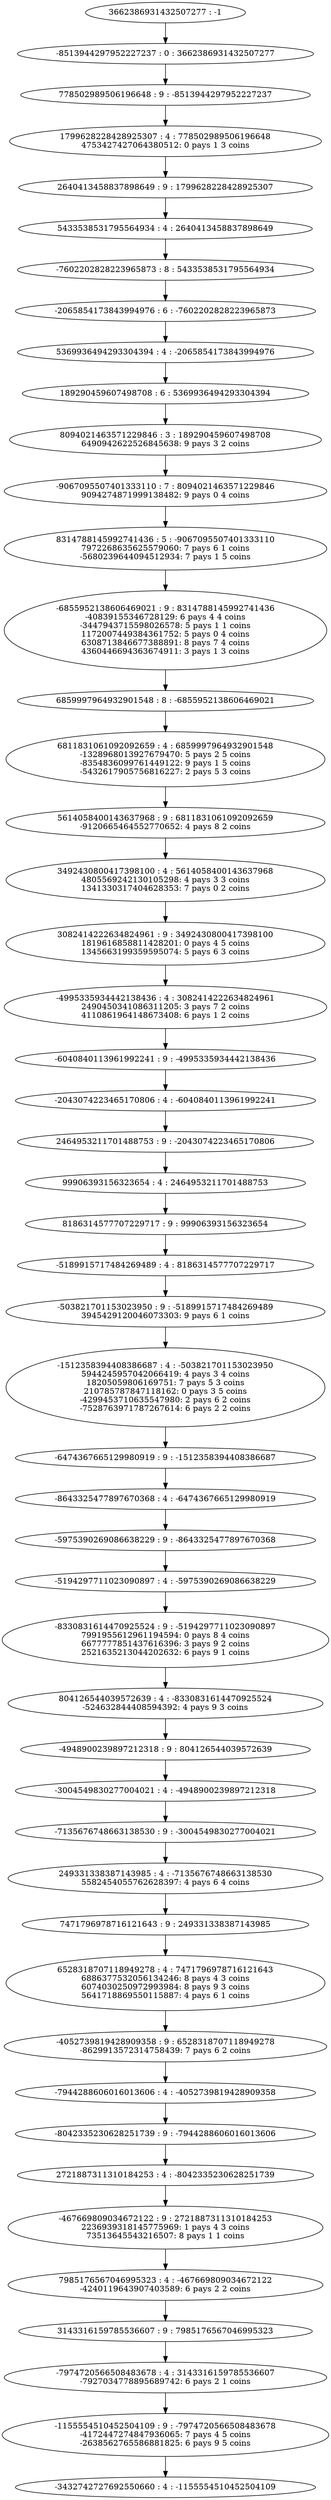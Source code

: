 digraph "plots_10/tree_0.dot" {
	0 [label="3662386931432507277 : -1"]
	1 [label="-8513944297952227237 : 0 : 3662386931432507277
"]
	2 [label="778502989506196648 : 9 : -8513944297952227237
"]
	3 [label="1799628228428925307 : 4 : 778502989506196648
4753427427064380512: 0 pays 1 3 coins
"]
	4 [label="2640413458837898649 : 9 : 1799628228428925307
"]
	5 [label="5433538531795564934 : 4 : 2640413458837898649
"]
	6 [label="-7602202828223965873 : 8 : 5433538531795564934
"]
	7 [label="-2065854173843994976 : 6 : -7602202828223965873
"]
	8 [label="5369936494293304394 : 4 : -2065854173843994976
"]
	9 [label="189290459607498708 : 6 : 5369936494293304394
"]
	10 [label="8094021463571229846 : 3 : 189290459607498708
6490942622526845638: 9 pays 3 2 coins
"]
	11 [label="-9067095507401333110 : 7 : 8094021463571229846
9094274871999138482: 9 pays 0 4 coins
"]
	12 [label="8314788145992741436 : 5 : -9067095507401333110
7972268635625579060: 7 pays 6 1 coins
-5680239644094512934: 7 pays 1 5 coins
"]
	13 [label="-6855952138606469021 : 9 : 8314788145992741436
-40839155346728129: 6 pays 4 4 coins
-3447943715598026578: 5 pays 1 1 coins
1172007449384361752: 5 pays 0 4 coins
6308713846677388891: 8 pays 7 4 coins
4360446694363674911: 3 pays 1 3 coins
"]
	14 [label="6859997964932901548 : 8 : -6855952138606469021
"]
	15 [label="6811831061092092659 : 4 : 6859997964932901548
-1328968013927679470: 5 pays 2 5 coins
-8354836099761449122: 9 pays 1 5 coins
-5432617905756816227: 2 pays 5 3 coins
"]
	16 [label="5614058400143637968 : 9 : 6811831061092092659
-9120665464552770652: 4 pays 8 2 coins
"]
	17 [label="3492430800417398100 : 4 : 5614058400143637968
4805569242130105298: 4 pays 3 3 coins
1341330317404628353: 7 pays 0 2 coins
"]
	18 [label="3082414222634824961 : 9 : 3492430800417398100
1819616858811428201: 0 pays 4 5 coins
1345663199359595074: 5 pays 6 3 coins
"]
	19 [label="-4995335934442138436 : 4 : 3082414222634824961
2490450341086311205: 3 pays 7 2 coins
4110861964148673408: 6 pays 1 2 coins
"]
	20 [label="-6040840113961992241 : 9 : -4995335934442138436
"]
	21 [label="-2043074223465170806 : 4 : -6040840113961992241
"]
	22 [label="2464953211701488753 : 9 : -2043074223465170806
"]
	23 [label="99906393156323654 : 4 : 2464953211701488753
"]
	24 [label="8186314577707229717 : 9 : 99906393156323654
"]
	25 [label="-5189915717484269489 : 4 : 8186314577707229717
"]
	26 [label="-503821701153023950 : 9 : -5189915717484269489
3945429120046073303: 9 pays 6 1 coins
"]
	27 [label="-1512358394408386687 : 4 : -503821701153023950
5944245957042066419: 4 pays 3 4 coins
18205059806169751: 7 pays 5 3 coins
210785787847118162: 0 pays 3 5 coins
-4299453710635547980: 2 pays 6 2 coins
-7528763971787267614: 6 pays 2 2 coins
"]
	28 [label="-6474367665129980919 : 9 : -1512358394408386687
"]
	29 [label="-8643325477897670368 : 4 : -6474367665129980919
"]
	30 [label="-5975390269086638229 : 9 : -8643325477897670368
"]
	31 [label="-5194297711023090897 : 4 : -5975390269086638229
"]
	32 [label="-8330831614470925524 : 9 : -5194297711023090897
7991955612961194594: 0 pays 8 4 coins
6677777851437616396: 3 pays 9 2 coins
2521635213044202632: 6 pays 9 1 coins
"]
	33 [label="804126544039572639 : 4 : -8330831614470925524
-524632844408594392: 4 pays 9 3 coins
"]
	34 [label="-4948900239897212318 : 9 : 804126544039572639
"]
	35 [label="-3004549830277004021 : 4 : -4948900239897212318
"]
	36 [label="-7135676748663138530 : 9 : -3004549830277004021
"]
	37 [label="249331338387143985 : 4 : -7135676748663138530
5582454055762628397: 4 pays 6 4 coins
"]
	38 [label="7471796978716121643 : 9 : 249331338387143985
"]
	39 [label="6528318707118949278 : 4 : 7471796978716121643
6886377532056134246: 8 pays 4 3 coins
6074030250972993984: 8 pays 9 3 coins
5641718869550115887: 4 pays 6 1 coins
"]
	40 [label="-4052739819428909358 : 9 : 6528318707118949278
-8629913572314758439: 7 pays 6 2 coins
"]
	41 [label="-7944288606016013606 : 4 : -4052739819428909358
"]
	42 [label="-8042335230628251739 : 9 : -7944288606016013606
"]
	43 [label="2721887311310184253 : 4 : -8042335230628251739
"]
	44 [label="-467669809034672122 : 9 : 2721887311310184253
2236939318145775969: 1 pays 4 3 coins
73513645543216507: 8 pays 1 1 coins
"]
	45 [label="7985176567046995323 : 4 : -467669809034672122
-4240119643907403589: 6 pays 2 2 coins
"]
	46 [label="3143316159785536607 : 9 : 7985176567046995323
"]
	47 [label="-7974720566508483678 : 4 : 3143316159785536607
-7927034778895689742: 6 pays 2 1 coins
"]
	48 [label="-1155554510452504109 : 9 : -7974720566508483678
-4172447274847936065: 7 pays 4 5 coins
-2638562765586881825: 6 pays 9 5 coins
"]
	49 [label="-3432742727692550660 : 4 : -1155554510452504109
"]
	0 -> 1
	1 -> 2
	2 -> 3
	3 -> 4
	4 -> 5
	5 -> 6
	6 -> 7
	7 -> 8
	8 -> 9
	9 -> 10
	10 -> 11
	11 -> 12
	12 -> 13
	13 -> 14
	14 -> 15
	15 -> 16
	16 -> 17
	17 -> 18
	18 -> 19
	19 -> 20
	20 -> 21
	21 -> 22
	22 -> 23
	23 -> 24
	24 -> 25
	25 -> 26
	26 -> 27
	27 -> 28
	28 -> 29
	29 -> 30
	30 -> 31
	31 -> 32
	32 -> 33
	33 -> 34
	34 -> 35
	35 -> 36
	36 -> 37
	37 -> 38
	38 -> 39
	39 -> 40
	40 -> 41
	41 -> 42
	42 -> 43
	43 -> 44
	44 -> 45
	45 -> 46
	46 -> 47
	47 -> 48
	48 -> 49
}
